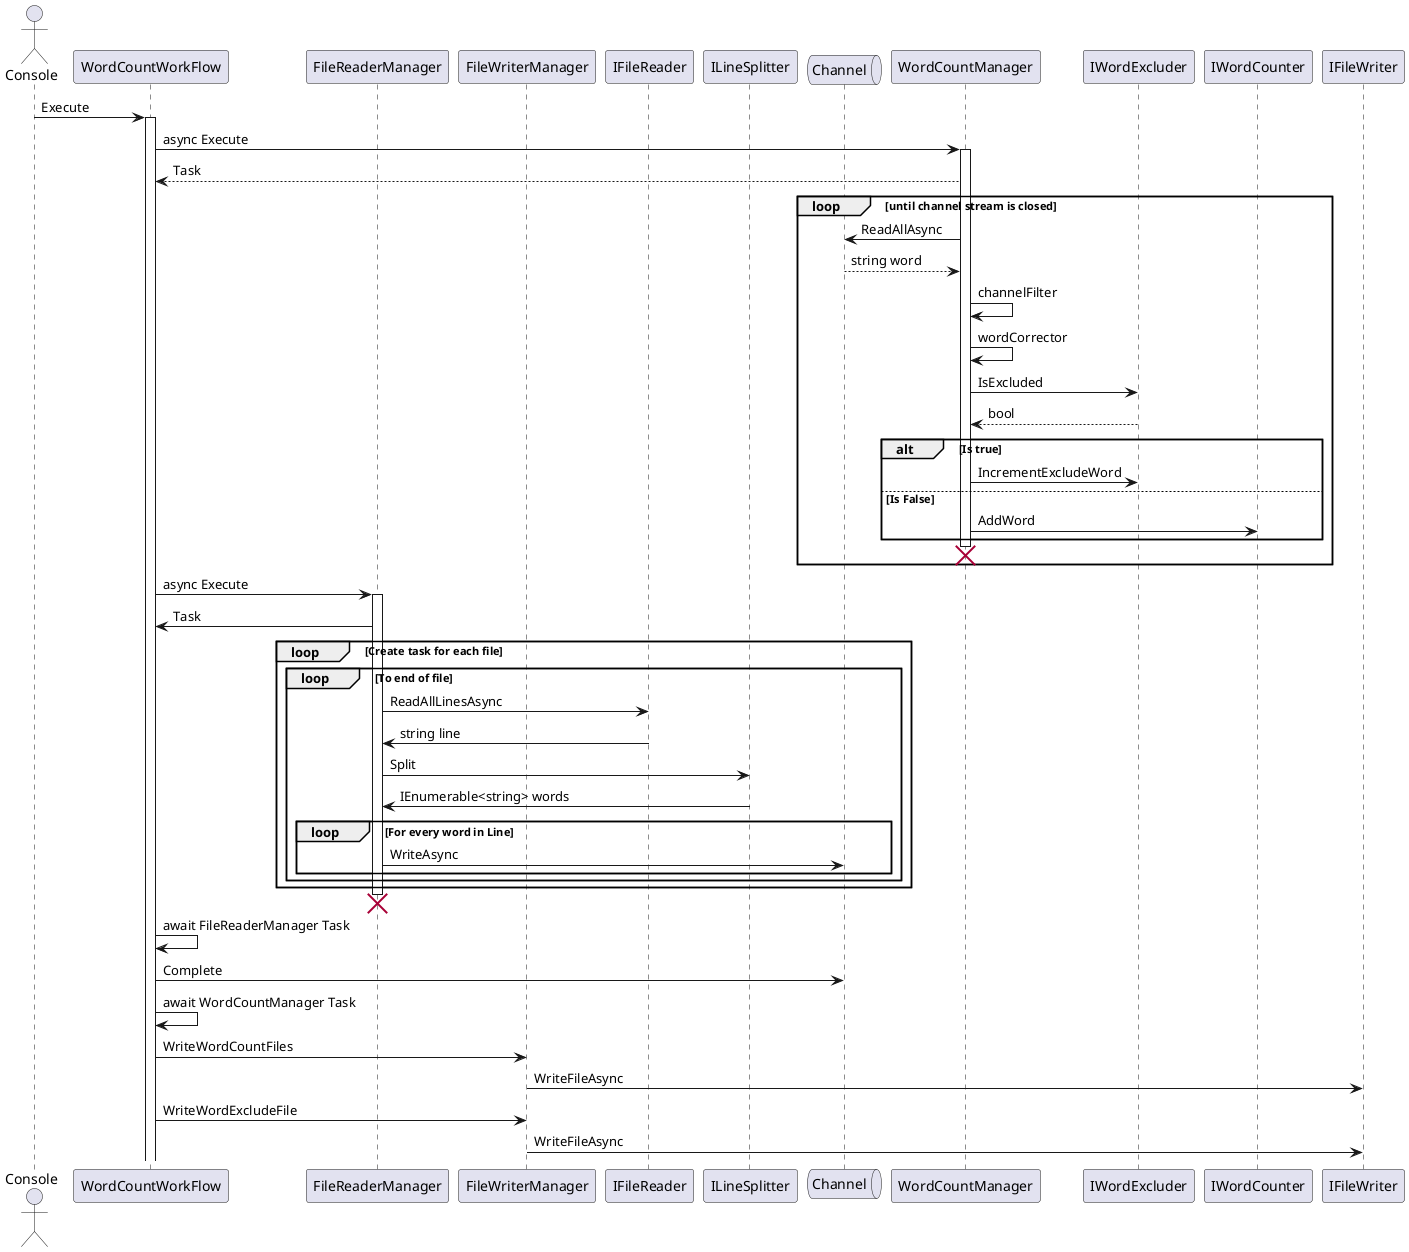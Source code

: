 @startuml
actor          Console                   as actor
participant    WordCountWorkFlow         as flow
participant    FileReaderManager         as readerManager
participant    FileWriterManager         as writerManager
participant    IFileReader               as reader
participant    ILineSplitter             as splitter

queue          Channel                   as ch

participant    WordCountManager          as countermanager
participant    IWordExcluder             as excluder
participant    IWordCounter              as counter
participant    IFileWriter               as fileWriter


actor -> flow : Execute
activate flow

flow -> countermanager : async Execute
activate countermanager
flow <-- countermanager : Task

loop until channel stream is closed
  countermanager -> ch : ReadAllAsync
  countermanager <-- ch : string word
  countermanager -> countermanager : channelFilter
  countermanager -> countermanager: wordCorrector
  countermanager -> excluder : IsExcluded
  countermanager <-- excluder : bool

  alt Is true
    countermanager -> excluder : IncrementExcludeWord
  else Is False
    countermanager -> counter : AddWord
  end

  destroy countermanager
end

flow -> readerManager: async Execute
activate readerManager
flow <- readerManager: Task

loop Create task for each file

  loop To end of file
    readerManager -> reader : ReadAllLinesAsync
    readerManager <- reader : string line
    readerManager -> splitter : Split
    readerManager <- splitter : IEnumerable<string> words

    loop For every word in Line
      readerManager  -> ch : WriteAsync
    end
  end
end

destroy readerManager

flow -> flow : await FileReaderManager Task
flow -> ch : Complete
flow -> flow : await WordCountManager Task

flow -> writerManager : WriteWordCountFiles
writerManager -> fileWriter : WriteFileAsync

flow -> writerManager : WriteWordExcludeFile
writerManager -> fileWriter : WriteFileAsync

deactivate ch
@enduml
